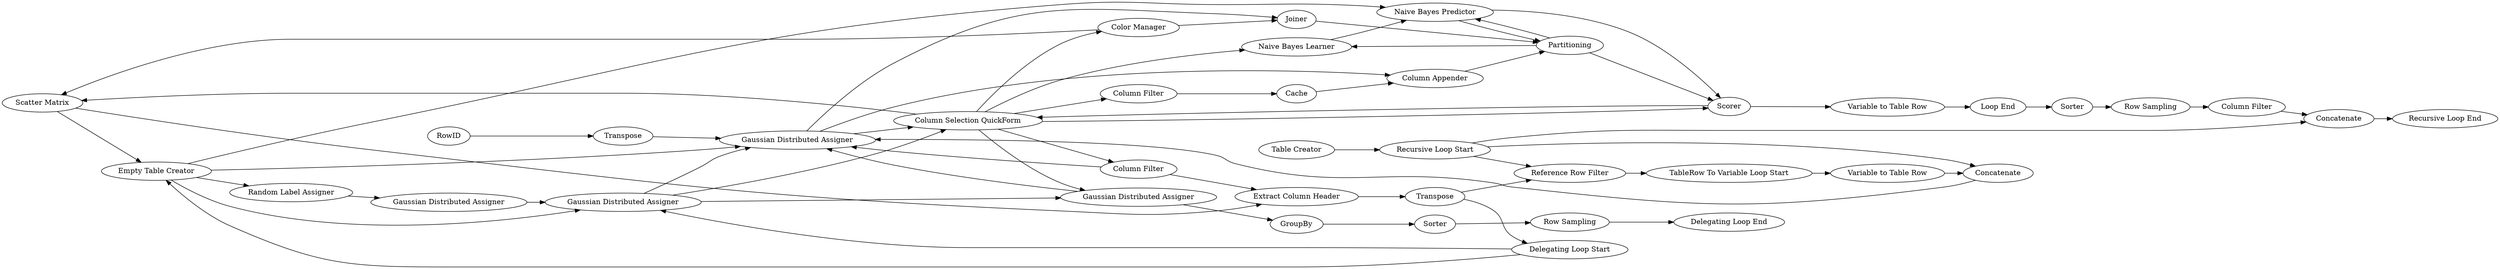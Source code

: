 digraph {
	16 -> 11
	53 -> 54
	35 -> 57
	14 -> 17
	23 -> 24
	33 -> 6
	26 -> 18
	13 -> 14
	15 -> 21
	45 -> 17
	18 -> 27
	56 -> 24
	27 -> 28
	33 -> 17
	11 -> 23
	7 -> 2
	2 -> 11
	51 -> 52
	12 -> 13
	25 -> 63
	22 -> 23
	21 -> 24
	17 -> 26
	26 -> 33
	20 -> 19
	18 -> 17
	7 -> 44
	11 -> 17
	25 -> 26
	14 -> 26
	11 -> 12
	17 -> 56
	29 -> 3
	60 -> 45
	63 -> 49
	60 -> 54
	17 -> 21
	26 -> 25
	24 -> 23
	49 -> 51
	26 -> 16
	15 -> 16
	26 -> 22
	14 -> 18
	19 -> 17
	57 -> 56
	62 -> 45
	2 -> 14
	24 -> 25
	6 -> 7
	44 -> 41
	24 -> 22
	54 -> 61
	39 -> 60
	16 -> 6
	52 -> 53
	11 -> 14
	23 -> 25
	41 -> 62
	26 -> 15
	26 -> 35
	60 -> 44
	28 -> 29
	27 [label=GroupBy]
	57 [label=Cache]
	7 [label=Transpose]
	52 [label="Row Sampling"]
	18 [label="Gaussian Distributed Assigner"]
	26 [label="Column Selection QuickForm"]
	21 [label=Joiner]
	17 [label="Gaussian Distributed Assigner"]
	3 [label="Delegating Loop End"]
	19 [label=Transpose]
	24 [label=Partitioning]
	49 [label="Loop End"]
	41 [label="TableRow To Variable Loop Start"]
	51 [label=Sorter]
	56 [label="Column Appender"]
	6 [label="Extract Column Header"]
	15 [label="Color Manager"]
	25 [label=Scorer]
	54 [label=Concatenate]
	12 [label="Random Label Assigner"]
	16 [label="Scatter Matrix"]
	22 [label="Naive Bayes Learner"]
	53 [label="Column Filter"]
	28 [label=Sorter]
	11 [label="Empty Table Creator"]
	23 [label="Naive Bayes Predictor"]
	63 [label="Variable to Table Row"]
	61 [label="Recursive Loop End"]
	14 [label="Gaussian Distributed Assigner"]
	60 [label="Recursive Loop Start"]
	20 [label=RowID]
	13 [label="Gaussian Distributed Assigner"]
	44 [label="Reference Row Filter"]
	35 [label="Column Filter"]
	62 [label="Variable to Table Row"]
	29 [label="Row Sampling"]
	39 [label="Table Creator"]
	33 [label="Column Filter"]
	2 [label="Delegating Loop Start"]
	45 [label=Concatenate]
	rankdir=LR
}
